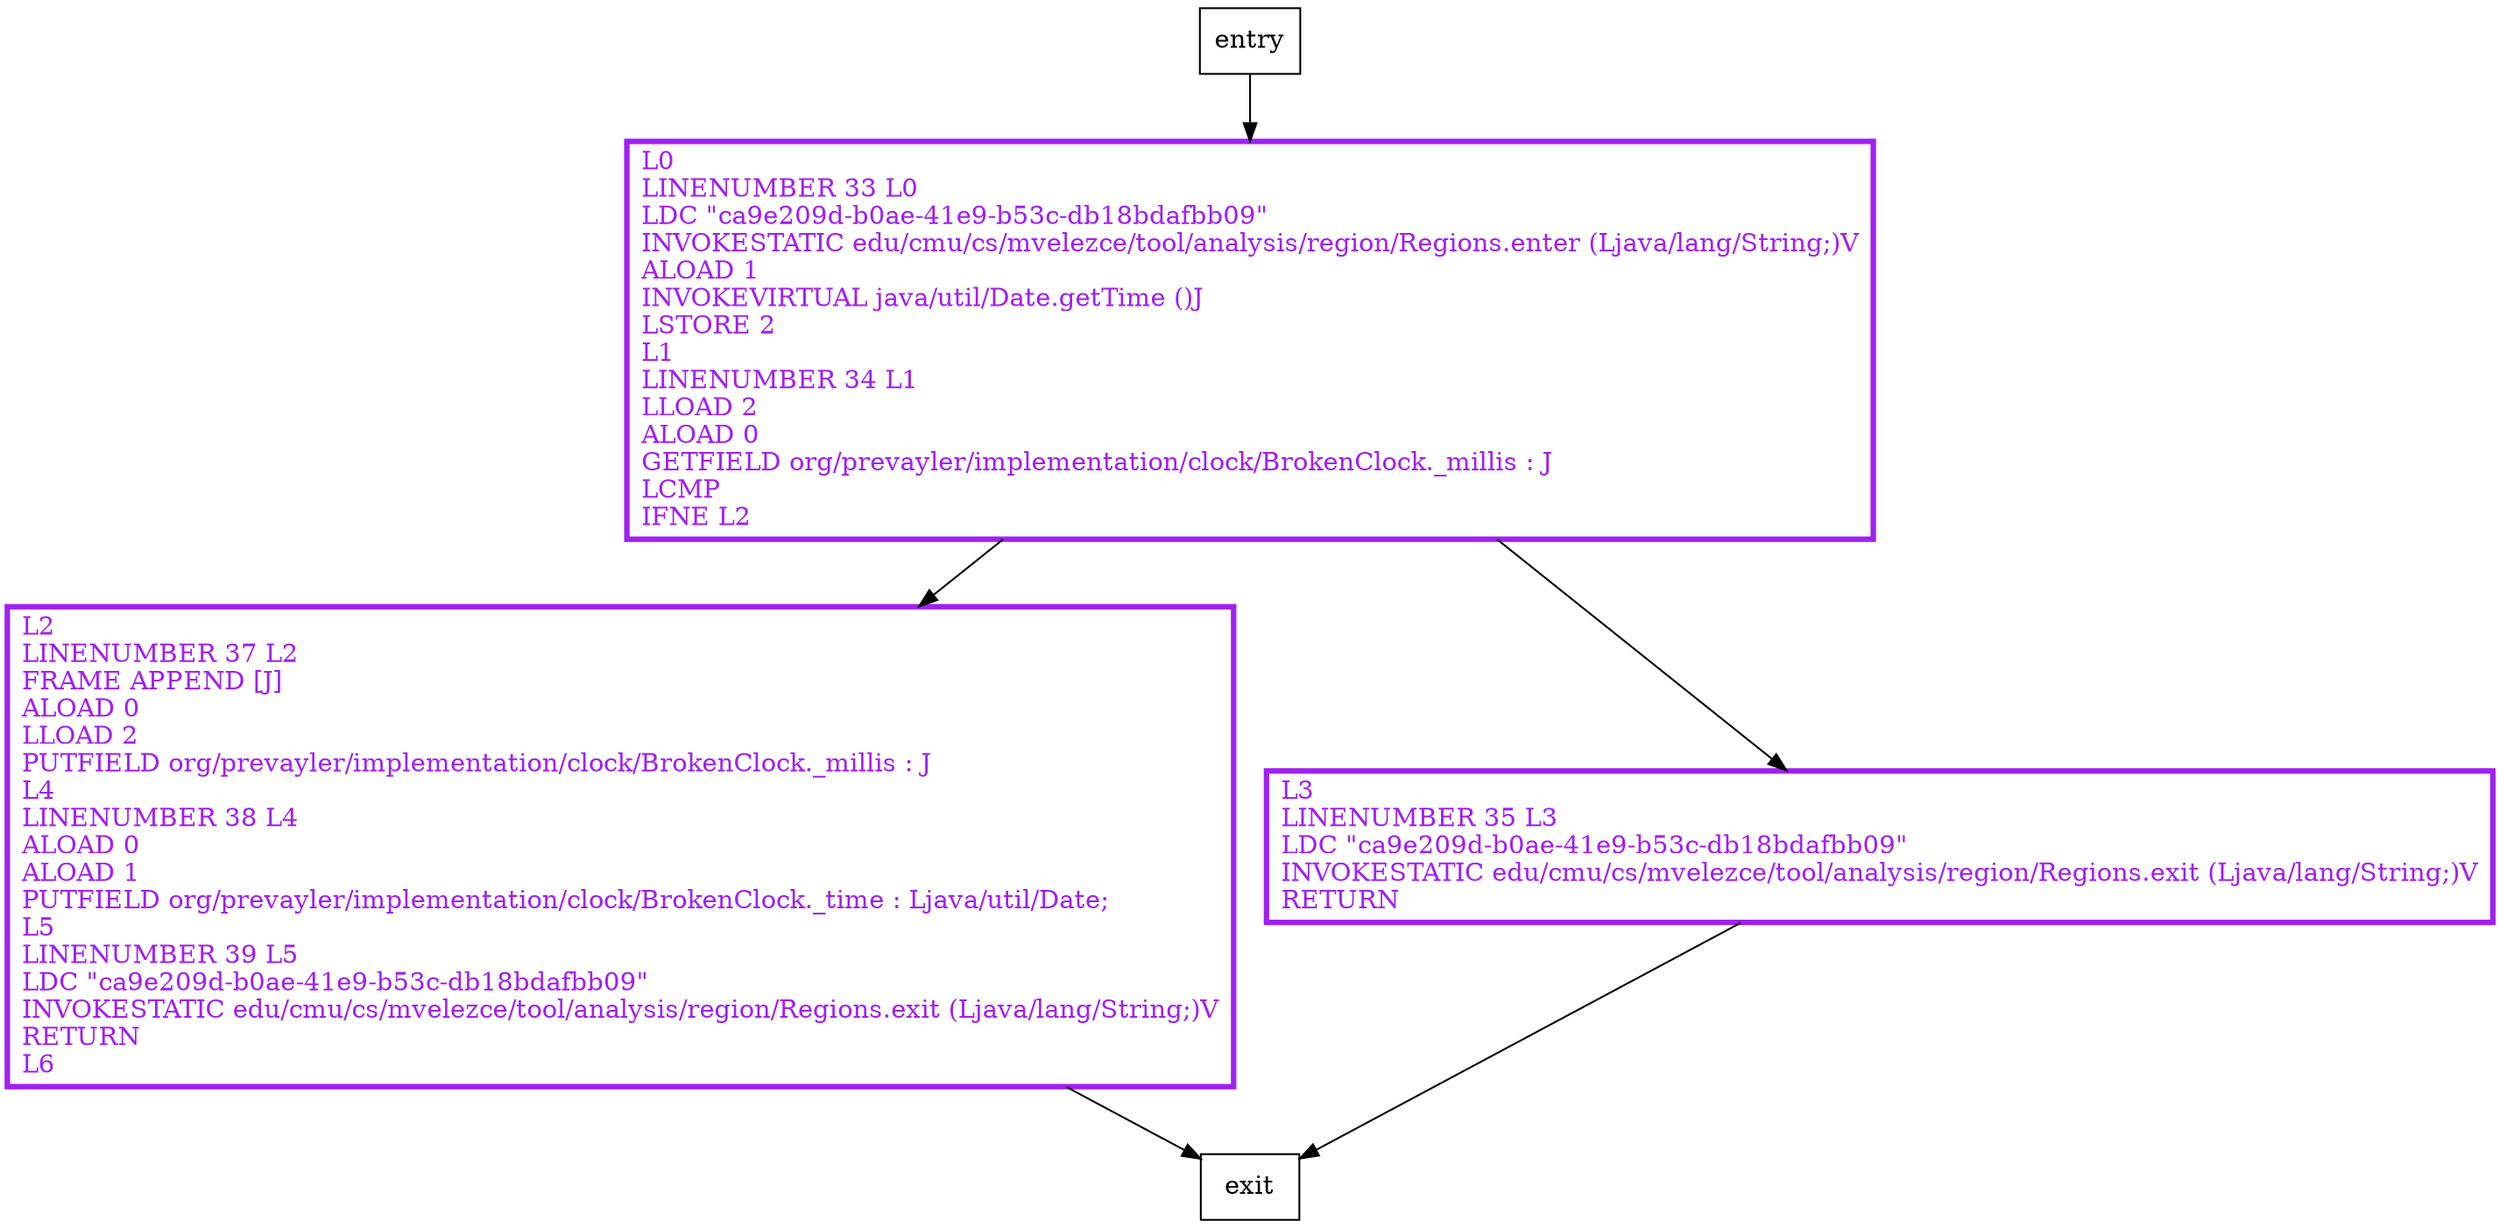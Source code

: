 digraph advanceTo {
node [shape=record];
238762799 [label="L0\lLINENUMBER 33 L0\lLDC \"ca9e209d-b0ae-41e9-b53c-db18bdafbb09\"\lINVOKESTATIC edu/cmu/cs/mvelezce/tool/analysis/region/Regions.enter (Ljava/lang/String;)V\lALOAD 1\lINVOKEVIRTUAL java/util/Date.getTime ()J\lLSTORE 2\lL1\lLINENUMBER 34 L1\lLLOAD 2\lALOAD 0\lGETFIELD org/prevayler/implementation/clock/BrokenClock._millis : J\lLCMP\lIFNE L2\l"];
1358343316 [label="L2\lLINENUMBER 37 L2\lFRAME APPEND [J]\lALOAD 0\lLLOAD 2\lPUTFIELD org/prevayler/implementation/clock/BrokenClock._millis : J\lL4\lLINENUMBER 38 L4\lALOAD 0\lALOAD 1\lPUTFIELD org/prevayler/implementation/clock/BrokenClock._time : Ljava/util/Date;\lL5\lLINENUMBER 39 L5\lLDC \"ca9e209d-b0ae-41e9-b53c-db18bdafbb09\"\lINVOKESTATIC edu/cmu/cs/mvelezce/tool/analysis/region/Regions.exit (Ljava/lang/String;)V\lRETURN\lL6\l"];
1824837049 [label="L3\lLINENUMBER 35 L3\lLDC \"ca9e209d-b0ae-41e9-b53c-db18bdafbb09\"\lINVOKESTATIC edu/cmu/cs/mvelezce/tool/analysis/region/Regions.exit (Ljava/lang/String;)V\lRETURN\l"];
entry;
exit;
entry -> 238762799;
238762799 -> 1358343316;
238762799 -> 1824837049;
1358343316 -> exit;
1824837049 -> exit;
238762799[fontcolor="purple", penwidth=3, color="purple"];
1358343316[fontcolor="purple", penwidth=3, color="purple"];
1824837049[fontcolor="purple", penwidth=3, color="purple"];
}
